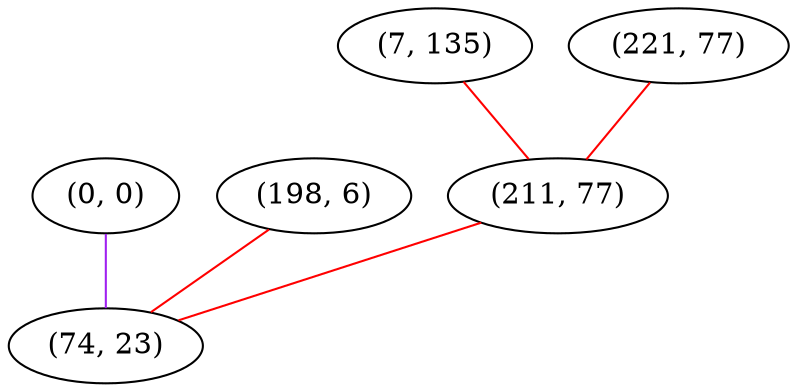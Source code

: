 graph "" {
"(0, 0)";
"(198, 6)";
"(7, 135)";
"(221, 77)";
"(211, 77)";
"(74, 23)";
"(0, 0)" -- "(74, 23)"  [color=purple, key=0, weight=4];
"(198, 6)" -- "(74, 23)"  [color=red, key=0, weight=1];
"(7, 135)" -- "(211, 77)"  [color=red, key=0, weight=1];
"(221, 77)" -- "(211, 77)"  [color=red, key=0, weight=1];
"(211, 77)" -- "(74, 23)"  [color=red, key=0, weight=1];
}
